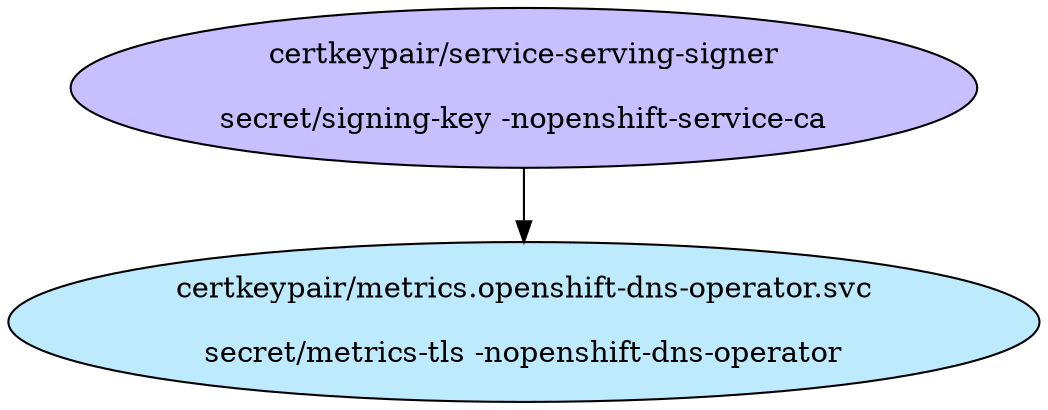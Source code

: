 digraph "Local Certificate" {
  // Node definitions.
  1 [
    label="certkeypair/service-serving-signer\n\nsecret/signing-key -nopenshift-service-ca\n"
    style=filled
    fillcolor="#c7bfff"
  ];
  55 [
    label="certkeypair/metrics.openshift-dns-operator.svc\n\nsecret/metrics-tls -nopenshift-dns-operator\n"
    style=filled
    fillcolor="#bdebfd"
  ];

  // Edge definitions.
  1 -> 55;
}